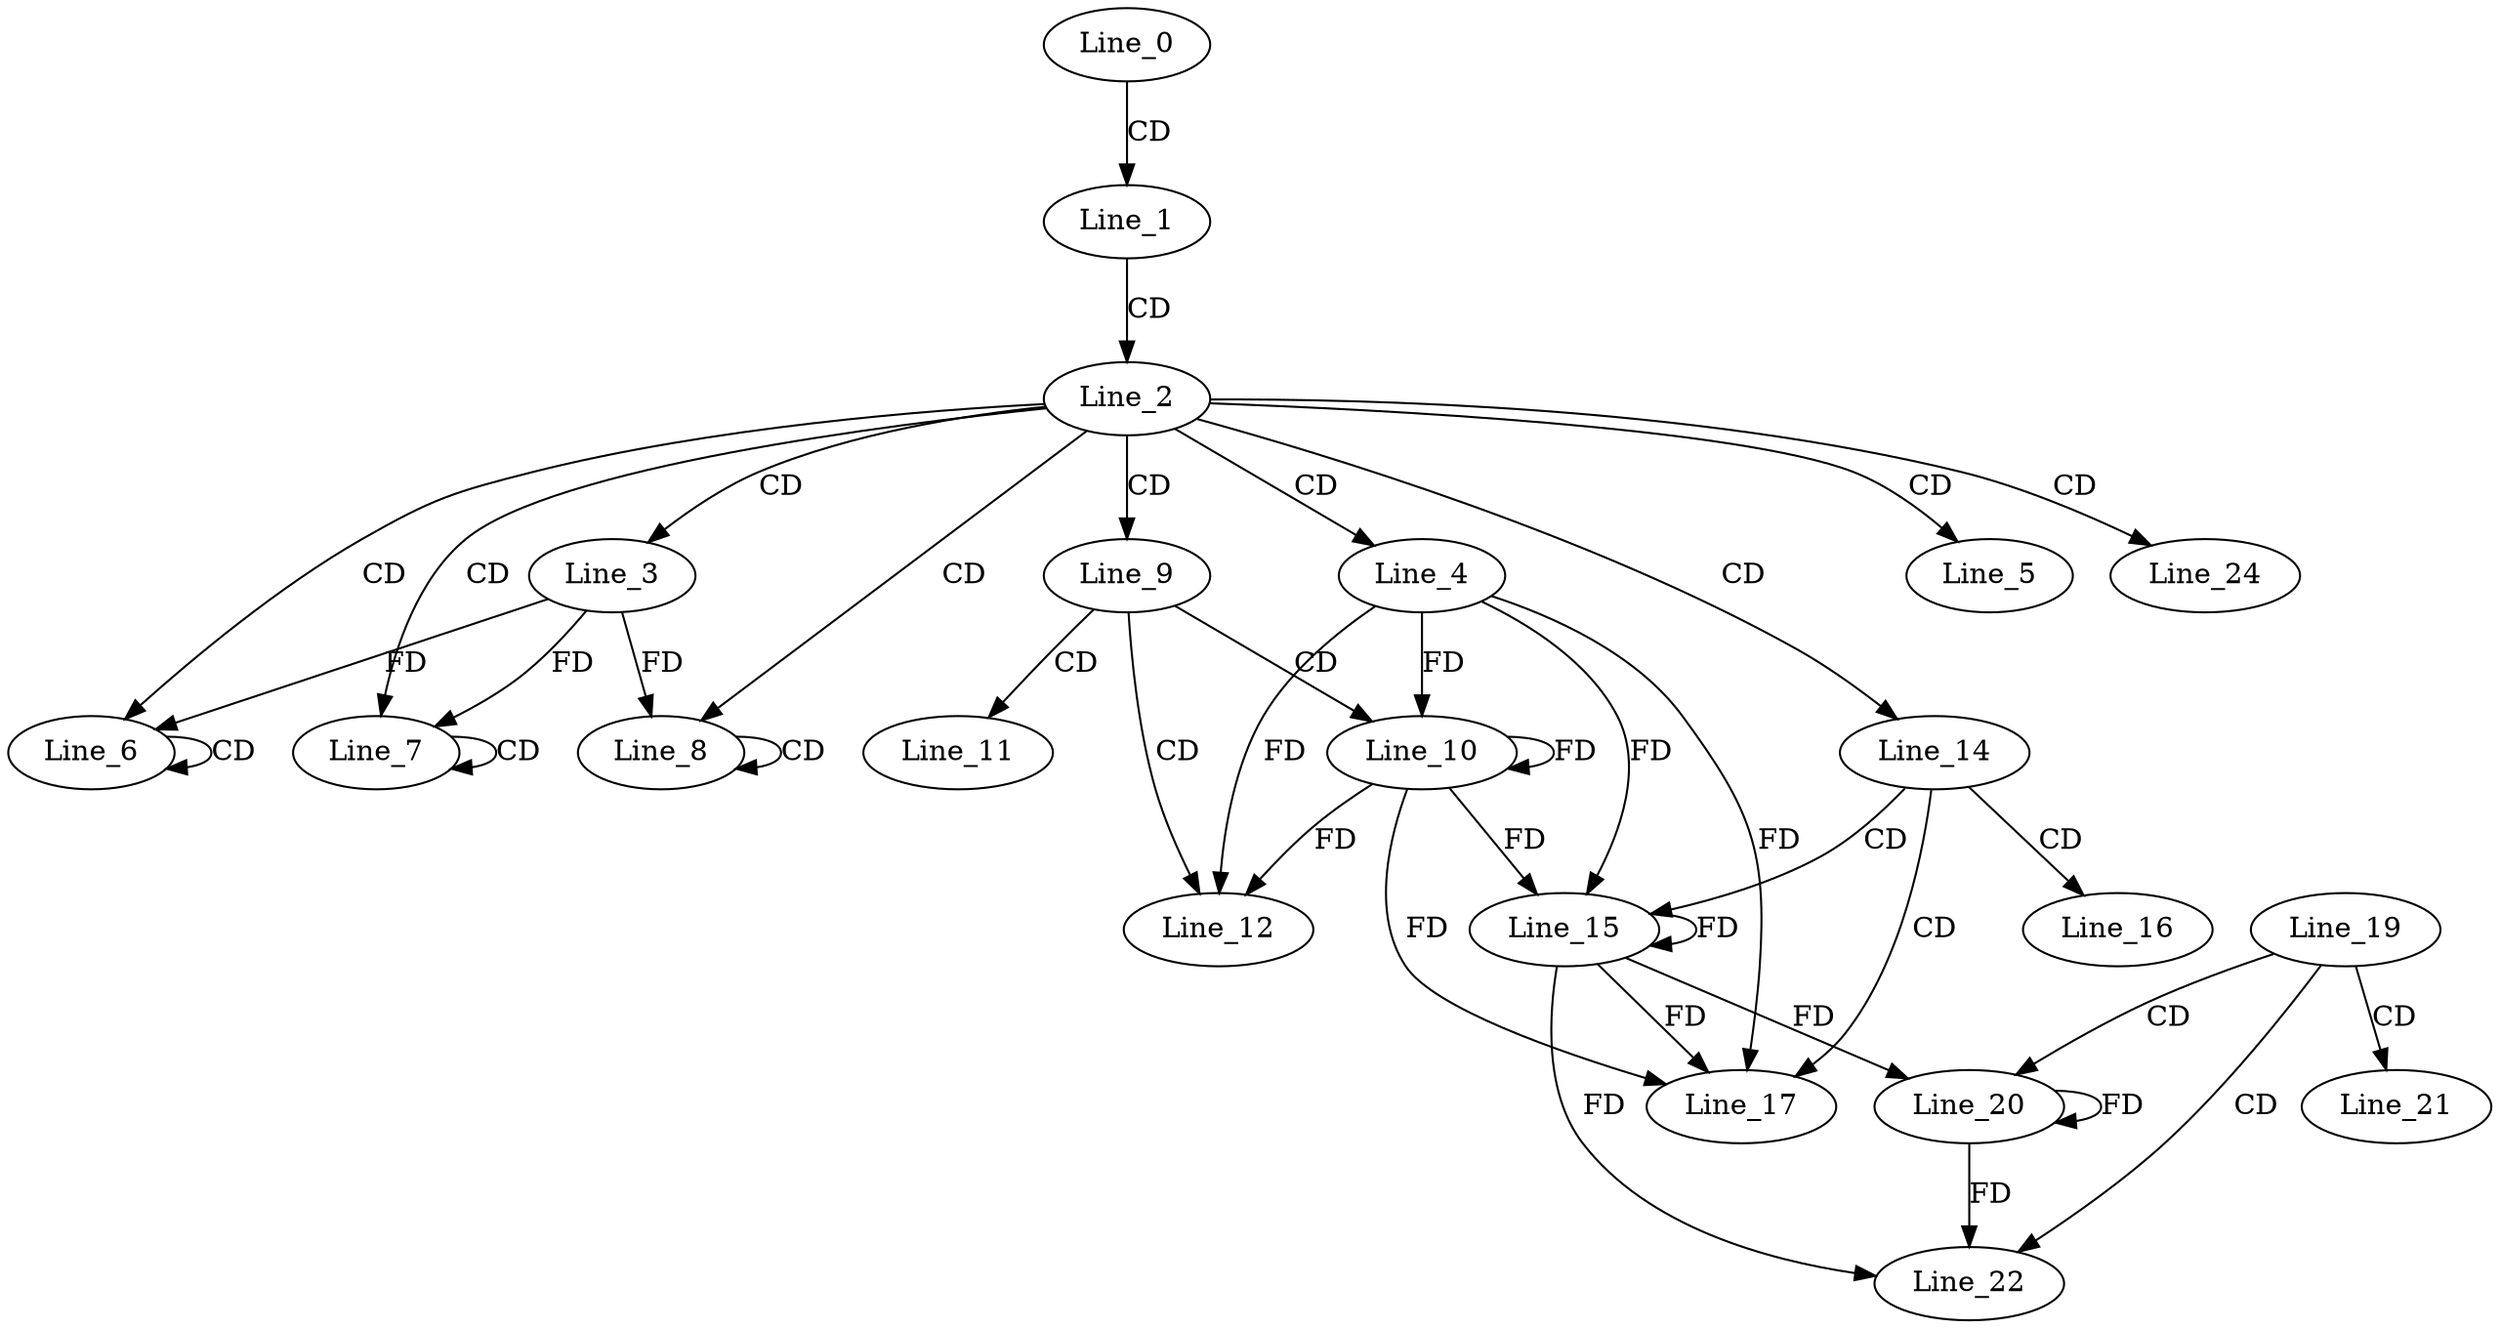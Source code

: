 digraph G {
  Line_0;
  Line_1;
  Line_2;
  Line_3;
  Line_4;
  Line_5;
  Line_6;
  Line_6;
  Line_7;
  Line_7;
  Line_8;
  Line_8;
  Line_9;
  Line_10;
  Line_11;
  Line_12;
  Line_14;
  Line_15;
  Line_16;
  Line_17;
  Line_19;
  Line_20;
  Line_21;
  Line_22;
  Line_24;
  Line_0 -> Line_1 [ label="CD" ];
  Line_1 -> Line_2 [ label="CD" ];
  Line_2 -> Line_3 [ label="CD" ];
  Line_2 -> Line_4 [ label="CD" ];
  Line_2 -> Line_5 [ label="CD" ];
  Line_2 -> Line_6 [ label="CD" ];
  Line_6 -> Line_6 [ label="CD" ];
  Line_3 -> Line_6 [ label="FD" ];
  Line_2 -> Line_7 [ label="CD" ];
  Line_7 -> Line_7 [ label="CD" ];
  Line_3 -> Line_7 [ label="FD" ];
  Line_2 -> Line_8 [ label="CD" ];
  Line_8 -> Line_8 [ label="CD" ];
  Line_3 -> Line_8 [ label="FD" ];
  Line_2 -> Line_9 [ label="CD" ];
  Line_9 -> Line_10 [ label="CD" ];
  Line_4 -> Line_10 [ label="FD" ];
  Line_10 -> Line_10 [ label="FD" ];
  Line_9 -> Line_11 [ label="CD" ];
  Line_9 -> Line_12 [ label="CD" ];
  Line_4 -> Line_12 [ label="FD" ];
  Line_10 -> Line_12 [ label="FD" ];
  Line_2 -> Line_14 [ label="CD" ];
  Line_14 -> Line_15 [ label="CD" ];
  Line_4 -> Line_15 [ label="FD" ];
  Line_10 -> Line_15 [ label="FD" ];
  Line_15 -> Line_15 [ label="FD" ];
  Line_14 -> Line_16 [ label="CD" ];
  Line_14 -> Line_17 [ label="CD" ];
  Line_4 -> Line_17 [ label="FD" ];
  Line_10 -> Line_17 [ label="FD" ];
  Line_15 -> Line_17 [ label="FD" ];
  Line_19 -> Line_20 [ label="CD" ];
  Line_15 -> Line_20 [ label="FD" ];
  Line_20 -> Line_20 [ label="FD" ];
  Line_19 -> Line_21 [ label="CD" ];
  Line_19 -> Line_22 [ label="CD" ];
  Line_15 -> Line_22 [ label="FD" ];
  Line_20 -> Line_22 [ label="FD" ];
  Line_2 -> Line_24 [ label="CD" ];
}
